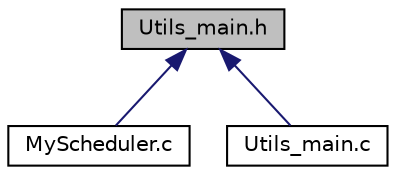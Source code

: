 digraph "Utils_main.h"
{
 // LATEX_PDF_SIZE
  edge [fontname="Helvetica",fontsize="10",labelfontname="Helvetica",labelfontsize="10"];
  node [fontname="Helvetica",fontsize="10",shape=record];
  Node1 [label="Utils_main.h",height=0.2,width=0.4,color="black", fillcolor="grey75", style="filled", fontcolor="black",tooltip=" "];
  Node1 -> Node2 [dir="back",color="midnightblue",fontsize="10",style="solid"];
  Node2 [label="MyScheduler.c",height=0.2,width=0.4,color="black", fillcolor="white", style="filled",URL="$MyScheduler_8c.html",tooltip=" "];
  Node1 -> Node3 [dir="back",color="midnightblue",fontsize="10",style="solid"];
  Node3 [label="Utils_main.c",height=0.2,width=0.4,color="black", fillcolor="white", style="filled",URL="$Utils__main_8c.html",tooltip=" "];
}
